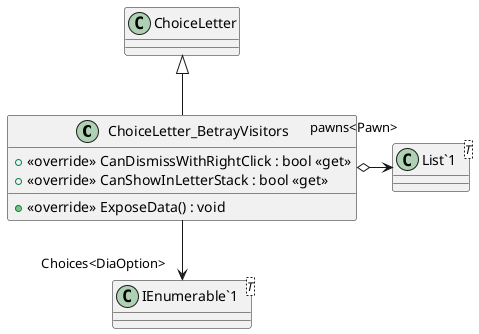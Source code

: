 @startuml
class ChoiceLetter_BetrayVisitors {
    + <<override>> CanDismissWithRightClick : bool <<get>>
    + <<override>> CanShowInLetterStack : bool <<get>>
    + <<override>> ExposeData() : void
}
class "List`1"<T> {
}
class "IEnumerable`1"<T> {
}
ChoiceLetter <|-- ChoiceLetter_BetrayVisitors
ChoiceLetter_BetrayVisitors o-> "pawns<Pawn>" "List`1"
ChoiceLetter_BetrayVisitors --> "Choices<DiaOption>" "IEnumerable`1"
@enduml
